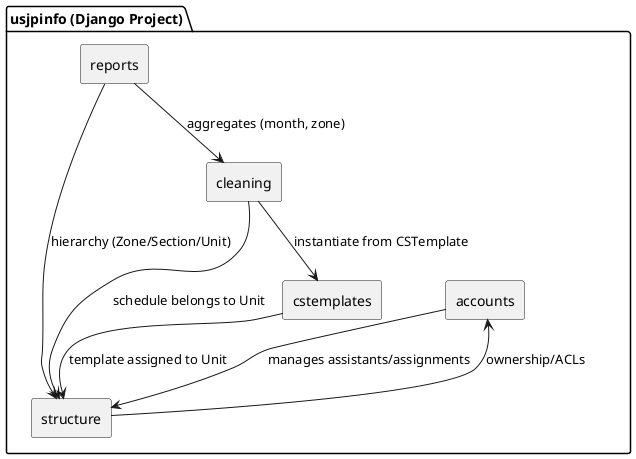 ' -----------------------------------------
' SECTION 2 — COMPONENT/PACKAGE DIAGRAM
' -----------------------------------------
@startuml Components
skinparam componentStyle rectangle

package "usjpinfo (Django Project)" {
  [accounts] as ACC
  [structure] as STR
  [cstemplates] as TPL
  [cleaning] as CLN
  [reports] as RPT
}

ACC --> STR : manages assistants/assignments
STR --> ACC : ownership/ACLs
TPL --> STR : template assigned to Unit
CLN --> STR : schedule belongs to Unit
CLN --> TPL : instantiate from CSTemplate
RPT --> CLN : aggregates (month, zone)
RPT --> STR : hierarchy (Zone/Section/Unit)
@enduml
